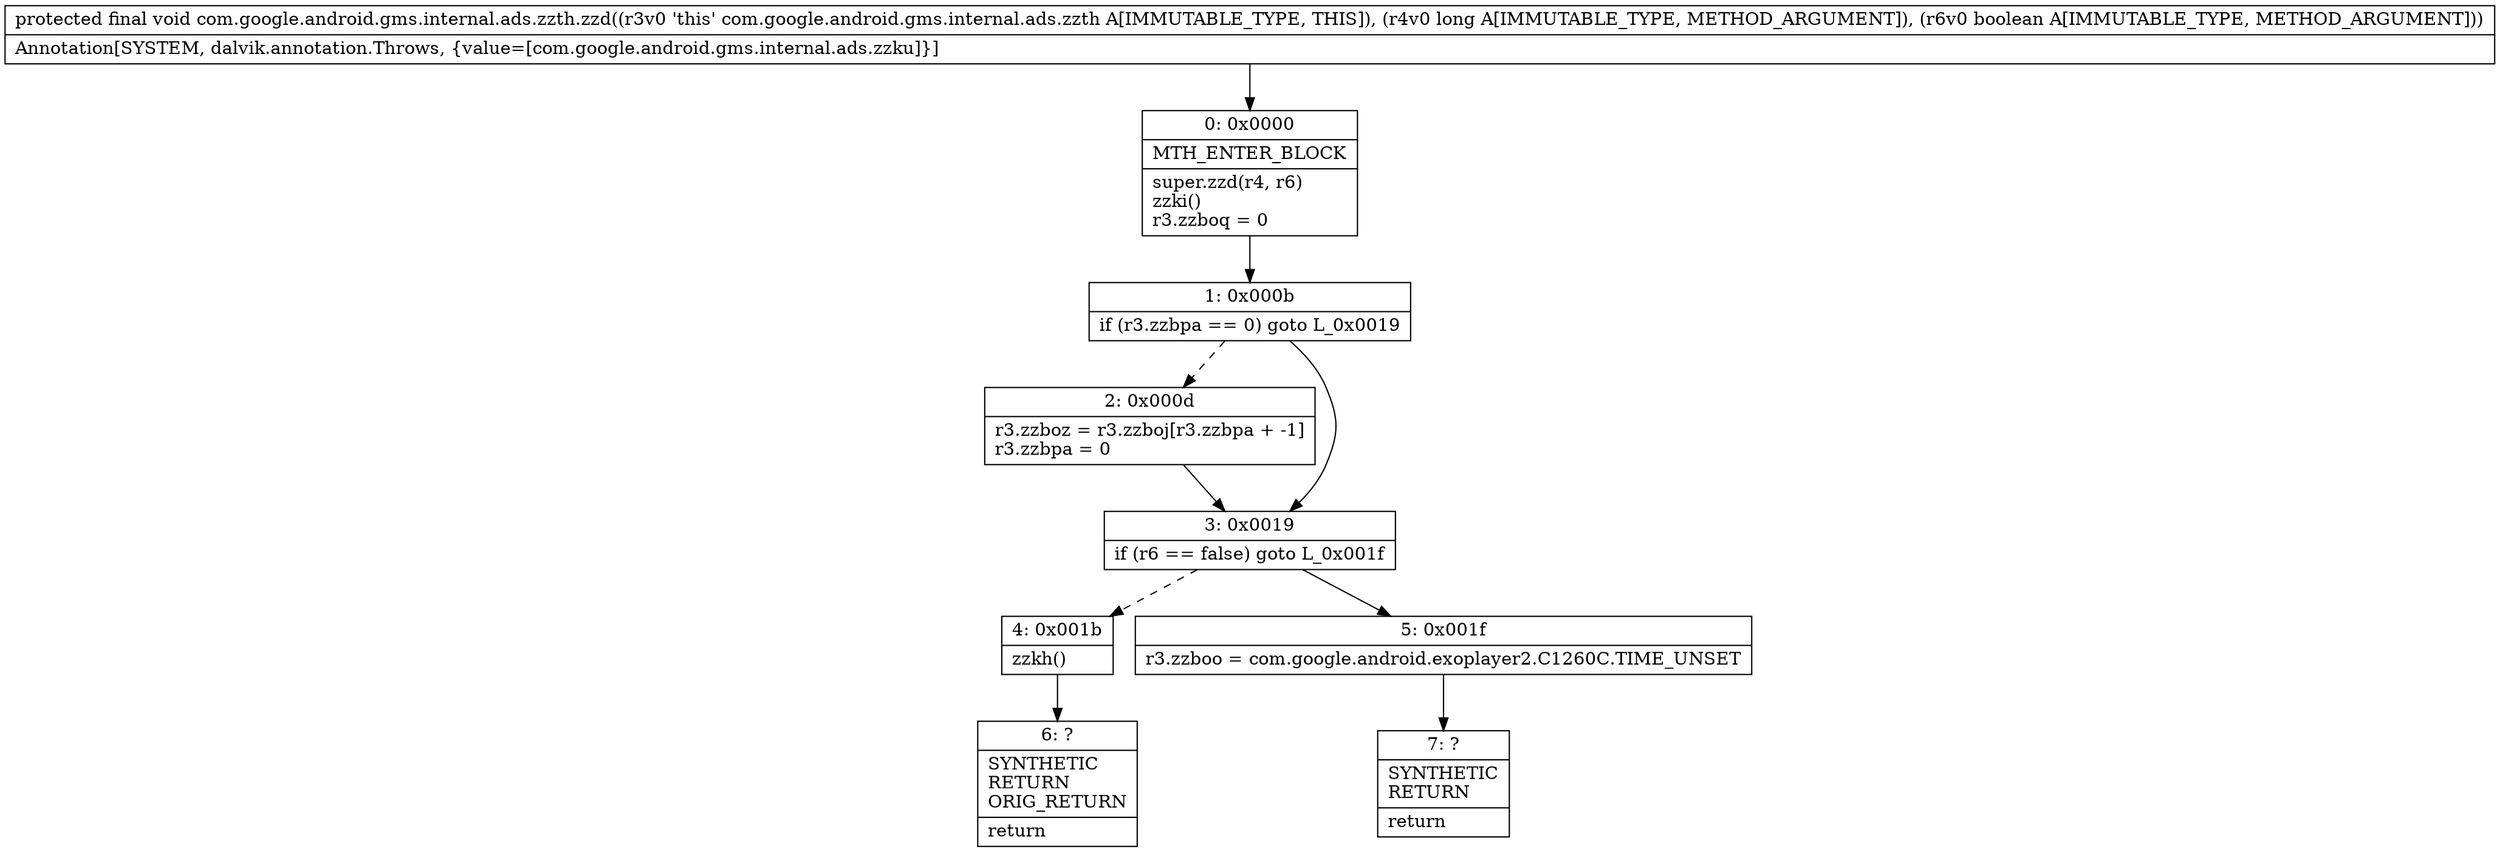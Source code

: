 digraph "CFG forcom.google.android.gms.internal.ads.zzth.zzd(JZ)V" {
Node_0 [shape=record,label="{0\:\ 0x0000|MTH_ENTER_BLOCK\l|super.zzd(r4, r6)\lzzki()\lr3.zzboq = 0\l}"];
Node_1 [shape=record,label="{1\:\ 0x000b|if (r3.zzbpa == 0) goto L_0x0019\l}"];
Node_2 [shape=record,label="{2\:\ 0x000d|r3.zzboz = r3.zzboj[r3.zzbpa + \-1]\lr3.zzbpa = 0\l}"];
Node_3 [shape=record,label="{3\:\ 0x0019|if (r6 == false) goto L_0x001f\l}"];
Node_4 [shape=record,label="{4\:\ 0x001b|zzkh()\l}"];
Node_5 [shape=record,label="{5\:\ 0x001f|r3.zzboo = com.google.android.exoplayer2.C1260C.TIME_UNSET\l}"];
Node_6 [shape=record,label="{6\:\ ?|SYNTHETIC\lRETURN\lORIG_RETURN\l|return\l}"];
Node_7 [shape=record,label="{7\:\ ?|SYNTHETIC\lRETURN\l|return\l}"];
MethodNode[shape=record,label="{protected final void com.google.android.gms.internal.ads.zzth.zzd((r3v0 'this' com.google.android.gms.internal.ads.zzth A[IMMUTABLE_TYPE, THIS]), (r4v0 long A[IMMUTABLE_TYPE, METHOD_ARGUMENT]), (r6v0 boolean A[IMMUTABLE_TYPE, METHOD_ARGUMENT]))  | Annotation[SYSTEM, dalvik.annotation.Throws, \{value=[com.google.android.gms.internal.ads.zzku]\}]\l}"];
MethodNode -> Node_0;
Node_0 -> Node_1;
Node_1 -> Node_2[style=dashed];
Node_1 -> Node_3;
Node_2 -> Node_3;
Node_3 -> Node_4[style=dashed];
Node_3 -> Node_5;
Node_4 -> Node_6;
Node_5 -> Node_7;
}

